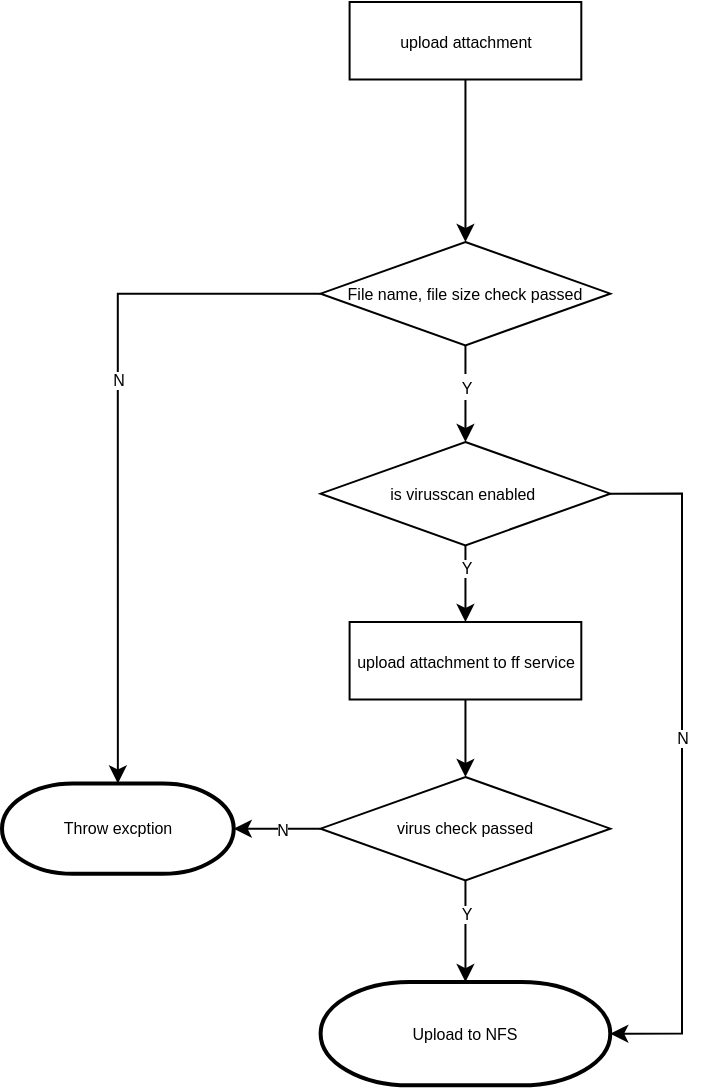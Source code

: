 <mxfile version="20.5.1" type="github">
  <diagram id="1njE7rwqGI7m8ewHNlN3" name="Page-1">
    <mxGraphModel dx="1033" dy="565" grid="1" gridSize="10" guides="1" tooltips="1" connect="1" arrows="1" fold="1" page="1" pageScale="1" pageWidth="827" pageHeight="1169" math="0" shadow="0">
      <root>
        <mxCell id="0" />
        <mxCell id="1" parent="0" />
        <mxCell id="vLeJN7Wee_utG59eqZ4O-1" value="&lt;font style=&quot;font-size: 8px;&quot;&gt;upload attachment&lt;/font&gt;" style="rounded=0;whiteSpace=wrap;html=1;" parent="1" vertex="1">
          <mxGeometry x="223.793" y="20" width="115.862" height="38.75" as="geometry" />
        </mxCell>
        <mxCell id="vLeJN7Wee_utG59eqZ4O-5" style="edgeStyle=orthogonalEdgeStyle;rounded=0;orthogonalLoop=1;jettySize=auto;html=1;exitX=0.5;exitY=1;exitDx=0;exitDy=0;fontSize=8;entryX=0.5;entryY=0;entryDx=0;entryDy=0;" parent="1" source="vLeJN7Wee_utG59eqZ4O-3" edge="1" target="vLeJN7Wee_utG59eqZ4O-16">
          <mxGeometry relative="1" as="geometry">
            <mxPoint x="490" y="290" as="targetPoint" />
          </mxGeometry>
        </mxCell>
        <mxCell id="vLeJN7Wee_utG59eqZ4O-7" value="Y" style="edgeLabel;html=1;align=center;verticalAlign=middle;resizable=0;points=[];fontSize=8;" parent="vLeJN7Wee_utG59eqZ4O-5" vertex="1" connectable="0">
          <mxGeometry x="-0.676" relative="1" as="geometry">
            <mxPoint y="5" as="offset" />
          </mxGeometry>
        </mxCell>
        <mxCell id="vLeJN7Wee_utG59eqZ4O-3" value="is virusscan enabled&amp;nbsp;" style="rhombus;whiteSpace=wrap;html=1;fontSize=8;" parent="1" vertex="1">
          <mxGeometry x="209.31" y="240" width="144.83" height="51.67" as="geometry" />
        </mxCell>
        <mxCell id="vLeJN7Wee_utG59eqZ4O-2" style="edgeStyle=orthogonalEdgeStyle;rounded=0;orthogonalLoop=1;jettySize=auto;html=1;exitX=0.5;exitY=1;exitDx=0;exitDy=0;fontSize=8;entryX=0.5;entryY=0;entryDx=0;entryDy=0;" parent="1" source="vLeJN7Wee_utG59eqZ4O-1" target="vLeJN7Wee_utG59eqZ4O-24" edge="1">
          <mxGeometry relative="1" as="geometry">
            <mxPoint x="281.448" y="84.583" as="targetPoint" />
          </mxGeometry>
        </mxCell>
        <mxCell id="vLeJN7Wee_utG59eqZ4O-16" value="&lt;font style=&quot;font-size: 8px;&quot;&gt;upload attachment to ff service&lt;/font&gt;" style="rounded=0;whiteSpace=wrap;html=1;" parent="1" vertex="1">
          <mxGeometry x="223.793" y="330.0" width="115.862" height="38.75" as="geometry" />
        </mxCell>
        <mxCell id="vLeJN7Wee_utG59eqZ4O-23" style="edgeStyle=orthogonalEdgeStyle;rounded=0;orthogonalLoop=1;jettySize=auto;html=1;exitX=0.5;exitY=1;exitDx=0;exitDy=0;fontSize=8;entryX=0.5;entryY=0;entryDx=0;entryDy=0;entryPerimeter=0;" parent="1" source="vLeJN7Wee_utG59eqZ4O-17" edge="1" target="vLeJN7Wee_utG59eqZ4O-31">
          <mxGeometry relative="1" as="geometry">
            <mxPoint x="281.724" y="497.917" as="targetPoint" />
          </mxGeometry>
        </mxCell>
        <mxCell id="vLeJN7Wee_utG59eqZ4O-28" value="Y" style="edgeLabel;html=1;align=center;verticalAlign=middle;resizable=0;points=[];fontSize=8;" parent="vLeJN7Wee_utG59eqZ4O-23" vertex="1" connectable="0">
          <mxGeometry x="-0.332" relative="1" as="geometry">
            <mxPoint as="offset" />
          </mxGeometry>
        </mxCell>
        <mxCell id="vLeJN7Wee_utG59eqZ4O-17" value="virus check passed" style="rhombus;whiteSpace=wrap;html=1;fontSize=8;" parent="1" vertex="1">
          <mxGeometry x="209.31" y="407.5" width="144.828" height="51.667" as="geometry" />
        </mxCell>
        <mxCell id="vLeJN7Wee_utG59eqZ4O-18" style="edgeStyle=orthogonalEdgeStyle;rounded=0;orthogonalLoop=1;jettySize=auto;html=1;exitX=0.5;exitY=1;exitDx=0;exitDy=0;entryX=0.5;entryY=0;entryDx=0;entryDy=0;fontSize=8;" parent="1" source="vLeJN7Wee_utG59eqZ4O-16" target="vLeJN7Wee_utG59eqZ4O-17" edge="1">
          <mxGeometry relative="1" as="geometry" />
        </mxCell>
        <mxCell id="vLeJN7Wee_utG59eqZ4O-21" value="Throw excption" style="strokeWidth=2;html=1;shape=mxgraph.flowchart.terminator;whiteSpace=wrap;fontSize=8;" parent="1" vertex="1">
          <mxGeometry x="50" y="410.729" width="115.862" height="45.208" as="geometry" />
        </mxCell>
        <mxCell id="vLeJN7Wee_utG59eqZ4O-19" style="edgeStyle=orthogonalEdgeStyle;rounded=0;orthogonalLoop=1;jettySize=auto;html=1;fontSize=8;entryX=1;entryY=0.5;entryDx=0;entryDy=0;entryPerimeter=0;" parent="1" source="vLeJN7Wee_utG59eqZ4O-17" target="vLeJN7Wee_utG59eqZ4O-21" edge="1">
          <mxGeometry relative="1" as="geometry">
            <mxPoint x="455.517" y="433.333" as="targetPoint" />
          </mxGeometry>
        </mxCell>
        <mxCell id="vLeJN7Wee_utG59eqZ4O-22" value="N" style="edgeLabel;html=1;align=center;verticalAlign=middle;resizable=0;points=[];fontSize=8;" parent="vLeJN7Wee_utG59eqZ4O-19" vertex="1" connectable="0">
          <mxGeometry x="-0.74" relative="1" as="geometry">
            <mxPoint x="-14" as="offset" />
          </mxGeometry>
        </mxCell>
        <mxCell id="vLeJN7Wee_utG59eqZ4O-25" value="N" style="edgeStyle=orthogonalEdgeStyle;rounded=0;orthogonalLoop=1;jettySize=auto;html=1;entryX=0.5;entryY=0;entryDx=0;entryDy=0;entryPerimeter=0;fontSize=8;" parent="1" source="vLeJN7Wee_utG59eqZ4O-24" target="vLeJN7Wee_utG59eqZ4O-21" edge="1">
          <mxGeometry x="-0.167" relative="1" as="geometry">
            <mxPoint as="offset" />
          </mxGeometry>
        </mxCell>
        <mxCell id="vLeJN7Wee_utG59eqZ4O-24" value="File name, file size check passed" style="rhombus;whiteSpace=wrap;html=1;fontSize=8;" parent="1" vertex="1">
          <mxGeometry x="209.31" y="139.997" width="144.828" height="51.667" as="geometry" />
        </mxCell>
        <mxCell id="vLeJN7Wee_utG59eqZ4O-8" style="edgeStyle=orthogonalEdgeStyle;rounded=0;orthogonalLoop=1;jettySize=auto;html=1;fontSize=8;exitX=1;exitY=0.5;exitDx=0;exitDy=0;entryX=1;entryY=0.5;entryDx=0;entryDy=0;entryPerimeter=0;" parent="1" source="vLeJN7Wee_utG59eqZ4O-3" target="vLeJN7Wee_utG59eqZ4O-31" edge="1">
          <mxGeometry relative="1" as="geometry">
            <mxPoint x="430" y="330" as="targetPoint" />
            <Array as="points">
              <mxPoint x="390" y="266" />
              <mxPoint x="390" y="536" />
            </Array>
          </mxGeometry>
        </mxCell>
        <mxCell id="vLeJN7Wee_utG59eqZ4O-9" value="N" style="edgeLabel;html=1;align=center;verticalAlign=middle;resizable=0;points=[];fontSize=8;" parent="vLeJN7Wee_utG59eqZ4O-8" vertex="1" connectable="0">
          <mxGeometry x="-0.079" relative="1" as="geometry">
            <mxPoint as="offset" />
          </mxGeometry>
        </mxCell>
        <mxCell id="vLeJN7Wee_utG59eqZ4O-31" value="Upload to NFS" style="strokeWidth=2;html=1;shape=mxgraph.flowchart.terminator;whiteSpace=wrap;fontSize=8;" parent="1" vertex="1">
          <mxGeometry x="209.31" y="510.003" width="144.828" height="51.667" as="geometry" />
        </mxCell>
        <mxCell id="vLeJN7Wee_utG59eqZ4O-32" style="edgeStyle=orthogonalEdgeStyle;rounded=0;orthogonalLoop=1;jettySize=auto;html=1;exitX=0.5;exitY=1;exitDx=0;exitDy=0;fontSize=8;entryX=0.5;entryY=0;entryDx=0;entryDy=0;" parent="1" source="vLeJN7Wee_utG59eqZ4O-24" target="vLeJN7Wee_utG59eqZ4O-3" edge="1">
          <mxGeometry relative="1" as="geometry">
            <mxPoint x="420" y="230" as="targetPoint" />
          </mxGeometry>
        </mxCell>
        <mxCell id="SjcUu11-Wsclhk1h_QRE-1" value="&lt;font style=&quot;font-size: 8px;&quot;&gt;Y&lt;/font&gt;" style="edgeLabel;html=1;align=center;verticalAlign=middle;resizable=0;points=[];" vertex="1" connectable="0" parent="vLeJN7Wee_utG59eqZ4O-32">
          <mxGeometry x="-0.179" relative="1" as="geometry">
            <mxPoint as="offset" />
          </mxGeometry>
        </mxCell>
      </root>
    </mxGraphModel>
  </diagram>
</mxfile>
